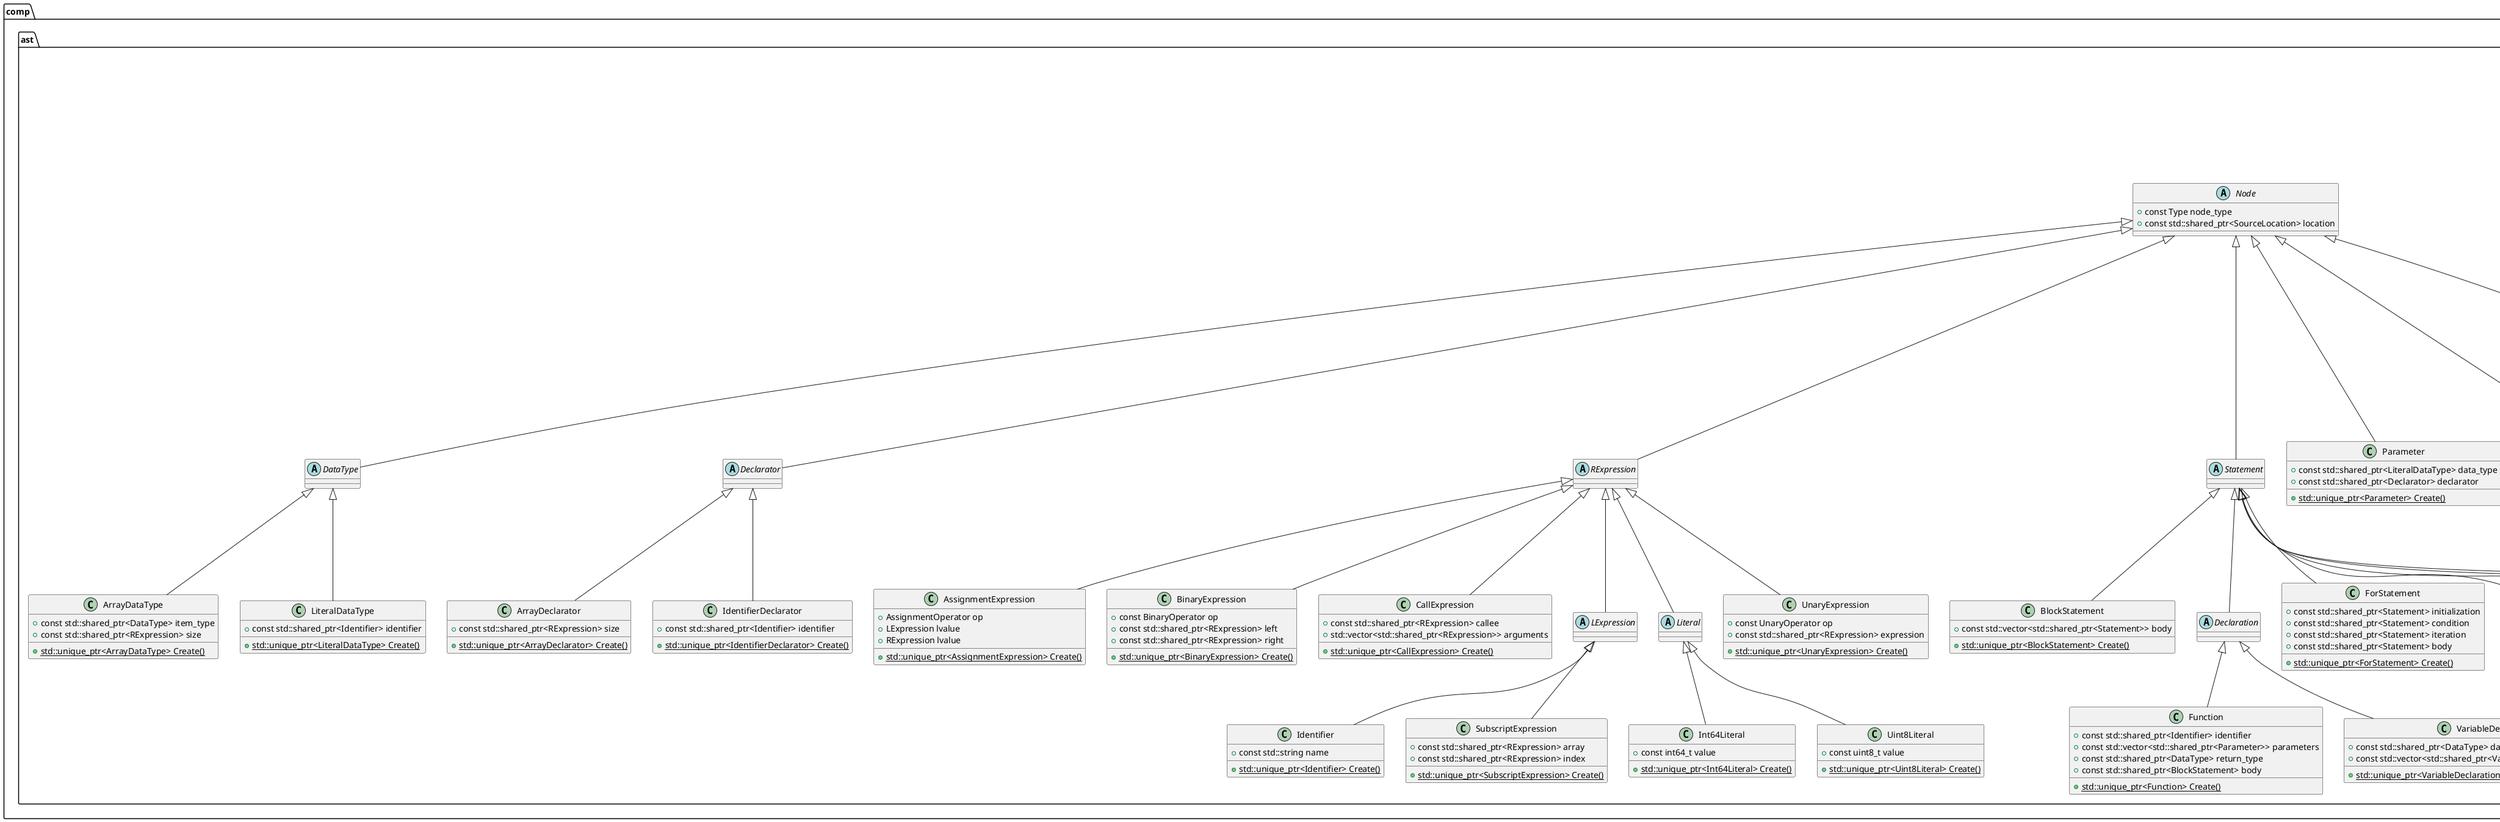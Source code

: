 @startuml

namespace comp.ast {

class ArrayDataType extends DataType {
  +const std::shared_ptr<DataType> item_type
  +const std::shared_ptr<RExpression> size
  {static} +std::unique_ptr<ArrayDataType> Create()
}

class ArrayDeclarator extends Declarator {
  +const std::shared_ptr<RExpression> size
  {static} +std::unique_ptr<ArrayDeclarator> Create()
}

class AssignmentExpression extends RExpression {
  +AssignmentOperator op
  +LExpression lvalue
  +RExpression lvalue
  {static} +std::unique_ptr<AssignmentExpression> Create()
}

enum AssignmentOperator {
  Addition
  BitwiseAnd
  BitwiseOr
  BitwiseXor
  Division
  LeftShift
  Multiplication
  Remainder
  RightShift
  Simple
  Subtraction
}

class BinaryExpression extends RExpression {
  +const BinaryOperator op
  +const std::shared_ptr<RExpression> left
  +const std::shared_ptr<RExpression> right
  {static} +std::unique_ptr<BinaryExpression> Create()
}

enum BinaryOperator {
  Addition
  BitwiseAnd
  BitwiseOr
  BitwiseXor
  Comma
  Division
  Equality
  GreaterThan,
  GreaterThanOrEqual
  Inequality
  LeftShift
  LessThan
  LessThanOrEqualTo
  LogicalAnd
  LogicalOr
  Multiplication
  Remainder
  RightShift
  Subtraction
}

class BlockStatement extends Statement {
  +const std::vector<std::shared_ptr<Statement>> body
  {static} +std::unique_ptr<BlockStatement> Create()
}

class CallExpression extends RExpression {
  +const std::shared_ptr<RExpression> callee
  +std::vector<std::shared_ptr<RExpression>> arguments
  {static} +std::unique_ptr<CallExpression> Create()
}

abstract class DataType extends Node {
}

abstract class Declaration extends Statement {
}

abstract class Declarator extends Node {
}

class ForStatement extends Statement {
  +const std::shared_ptr<Statement> initialization
  +const std::shared_ptr<Statement> condition
  +const std::shared_ptr<Statement> iteration
  +const std::shared_ptr<Statement> body
  {static} +std::unique_ptr<ForStatement> Create()
}

class Function extends Declaration {
  +const std::shared_ptr<Identifier> identifier
  +const std::vector<std::shared_ptr<Parameter>> parameters
  +const std::shared_ptr<DataType> return_type
  +const std::shared_ptr<BlockStatement> body
  {static} +std::unique_ptr<Function> Create()
}

class Identifier extends LExpression {
  +const std::string name
  {static} +std::unique_ptr<Identifier> Create()
}

class IdentifierDeclarator extends Declarator {
  +const std::shared_ptr<Identifier> identifier
  {static} +std::unique_ptr<IdentifierDeclarator> Create()
}

class IfStatement extends Statement {
  +const std::shared_ptr<RExpression> test
  +const std::shared_ptr<Statement> consequence
  +const std::shared_ptr<Statement> alternative
  {static} +std::unique_ptr<IfStatement> Create()
}

class Int64Literal extends Literal {
  +const int64_t value
  {static} +std::unique_ptr<Int64Literal> Create()
}

abstract class LExpression extends RExpression {
}

abstract class Literal extends RExpression {
}

class LiteralDataType extends DataType {
  +const std::shared_ptr<Identifier> identifier
  {static} +std::unique_ptr<LiteralDataType> Create()
}

abstract class Node {
  +const Type node_type
  +const std::shared_ptr<SourceLocation> location
}

enum Node::Type {
ArrayDataType
    ArrayDeclarator
    AssignmentExpression
    BinaryExpression
    BlockStatement
    CallExpression
    ExpressionStatement
    ForStatement
    Function
    Identifier
    IdentifierDeclarator
    IfStatement
    Int64Literal
    LiteralDataType
    NullStatement
    Parameter
    Program
    ReturnStatement,
    SubscriptExpression
    Uint8Literal
    UnaryExpression
    VariableDeclaration
    VariableDeclarator
    WhileStatement
}

class NullStatement extends Statement {
  {static} +std::unique_ptr<NullStatement> Create()
}

class Parameter extends Node {
  +const std::shared_ptr<LiteralDataType> data_type
  +const std::shared_ptr<Declarator> declarator
  {static} +std::unique_ptr<Parameter> Create()
}

class Position {
  +const size_t index
  +const size_t line
  +const size_t column
}

class Program extends Node {
  +const std::vector<std::shared_ptr<Declaration>> body
  {static} +std::unique_ptr<Program> Create()
}

class ReturnStatement extends Statement {
  +const std::shared_ptr<RExpression> expression
  {static} +std::unique_ptr<ReturnStatement> Create()
}

abstract class RExpression extends Node {
}

class SourceLocation {
  +const Position start
  +const Position end
}

abstract class Statement extends Node {
}

class SubscriptExpression extends LExpression {
  +const std::shared_ptr<RExpression> array
  +const std::shared_ptr<RExpression> index
  {static} +std::unique_ptr<SubscriptExpression> Create()
}

class Uint8Literal extends Literal {
  +const uint8_t value
  {static} +std::unique_ptr<Uint8Literal> Create()
}

class UnaryExpression extends RExpression {
  +const UnaryOperator op
  +const std::shared_ptr<RExpression> expression
  {static} +std::unique_ptr<UnaryExpression> Create()
}

enum UnaryOperator {
  Address
  BitwiseComplement
  Indirection
  LogicalNegation
  PostfixDecrement
  PostfixIncrement
  PrefixDecrement
  PrefixIncrement
  UnaryMinus
  UnaryPlus
}

class VariableDeclaration extends Declaration {
  +const std::shared_ptr<DataType> data_type
  +const std::vector<std::shared_ptr<VariableDeclarator>> declarators
  {static} +std::unique_ptr<VariableDeclaration> Create()
}

class VariableDeclarator extends Node {
  +const std::shared_ptr<Declarator> declarator
  +const std::shared_ptr<RExpression> initial_value
  {static} +std::unique_ptr<VariableDeclarator> Create()
}

class WhileStatement extends Statement {
  +const std::shared_ptr<RExpression> condition
  +const std::shared_ptr<Statement> body
  {static} +std::unique_ptr<WhileStatement> Create()
}
}

@enduml
